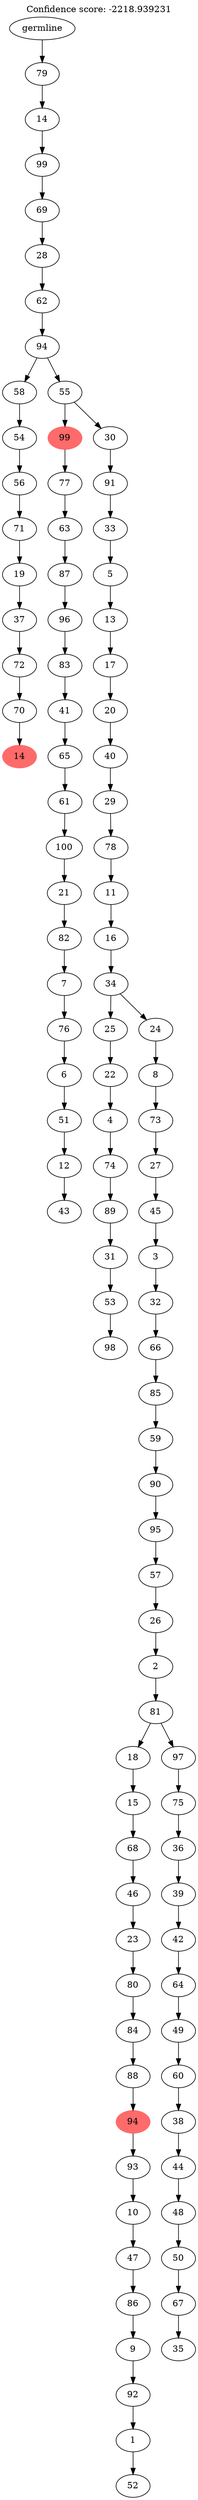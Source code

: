 digraph g {
	"102" -> "103";
	"103" [color=indianred1, style=filled, label="14"];
	"101" -> "102";
	"102" [label="70"];
	"100" -> "101";
	"101" [label="72"];
	"99" -> "100";
	"100" [label="37"];
	"98" -> "99";
	"99" [label="19"];
	"97" -> "98";
	"98" [label="71"];
	"96" -> "97";
	"97" [label="56"];
	"95" -> "96";
	"96" [label="54"];
	"93" -> "94";
	"94" [label="43"];
	"92" -> "93";
	"93" [label="12"];
	"91" -> "92";
	"92" [label="51"];
	"90" -> "91";
	"91" [label="6"];
	"89" -> "90";
	"90" [label="76"];
	"88" -> "89";
	"89" [label="7"];
	"87" -> "88";
	"88" [label="82"];
	"86" -> "87";
	"87" [label="21"];
	"85" -> "86";
	"86" [label="100"];
	"84" -> "85";
	"85" [label="61"];
	"83" -> "84";
	"84" [label="65"];
	"82" -> "83";
	"83" [label="41"];
	"81" -> "82";
	"82" [label="83"];
	"80" -> "81";
	"81" [label="96"];
	"79" -> "80";
	"80" [label="87"];
	"78" -> "79";
	"79" [label="63"];
	"77" -> "78";
	"78" [label="77"];
	"75" -> "76";
	"76" [label="98"];
	"74" -> "75";
	"75" [label="53"];
	"73" -> "74";
	"74" [label="31"];
	"72" -> "73";
	"73" [label="89"];
	"71" -> "72";
	"72" [label="74"];
	"70" -> "71";
	"71" [label="4"];
	"69" -> "70";
	"70" [label="22"];
	"67" -> "68";
	"68" [label="52"];
	"66" -> "67";
	"67" [label="1"];
	"65" -> "66";
	"66" [label="92"];
	"64" -> "65";
	"65" [label="9"];
	"63" -> "64";
	"64" [label="86"];
	"62" -> "63";
	"63" [label="47"];
	"61" -> "62";
	"62" [label="10"];
	"60" -> "61";
	"61" [label="93"];
	"59" -> "60";
	"60" [color=indianred1, style=filled, label="94"];
	"58" -> "59";
	"59" [label="88"];
	"57" -> "58";
	"58" [label="84"];
	"56" -> "57";
	"57" [label="80"];
	"55" -> "56";
	"56" [label="23"];
	"54" -> "55";
	"55" [label="46"];
	"53" -> "54";
	"54" [label="68"];
	"52" -> "53";
	"53" [label="15"];
	"50" -> "51";
	"51" [label="35"];
	"49" -> "50";
	"50" [label="67"];
	"48" -> "49";
	"49" [label="50"];
	"47" -> "48";
	"48" [label="48"];
	"46" -> "47";
	"47" [label="44"];
	"45" -> "46";
	"46" [label="38"];
	"44" -> "45";
	"45" [label="60"];
	"43" -> "44";
	"44" [label="49"];
	"42" -> "43";
	"43" [label="64"];
	"41" -> "42";
	"42" [label="42"];
	"40" -> "41";
	"41" [label="39"];
	"39" -> "40";
	"40" [label="36"];
	"38" -> "39";
	"39" [label="75"];
	"37" -> "38";
	"38" [label="97"];
	"37" -> "52";
	"52" [label="18"];
	"36" -> "37";
	"37" [label="81"];
	"35" -> "36";
	"36" [label="2"];
	"34" -> "35";
	"35" [label="26"];
	"33" -> "34";
	"34" [label="57"];
	"32" -> "33";
	"33" [label="95"];
	"31" -> "32";
	"32" [label="90"];
	"30" -> "31";
	"31" [label="59"];
	"29" -> "30";
	"30" [label="85"];
	"28" -> "29";
	"29" [label="66"];
	"27" -> "28";
	"28" [label="32"];
	"26" -> "27";
	"27" [label="3"];
	"25" -> "26";
	"26" [label="45"];
	"24" -> "25";
	"25" [label="27"];
	"23" -> "24";
	"24" [label="73"];
	"22" -> "23";
	"23" [label="8"];
	"21" -> "22";
	"22" [label="24"];
	"21" -> "69";
	"69" [label="25"];
	"20" -> "21";
	"21" [label="34"];
	"19" -> "20";
	"20" [label="16"];
	"18" -> "19";
	"19" [label="11"];
	"17" -> "18";
	"18" [label="78"];
	"16" -> "17";
	"17" [label="29"];
	"15" -> "16";
	"16" [label="40"];
	"14" -> "15";
	"15" [label="20"];
	"13" -> "14";
	"14" [label="17"];
	"12" -> "13";
	"13" [label="13"];
	"11" -> "12";
	"12" [label="5"];
	"10" -> "11";
	"11" [label="33"];
	"9" -> "10";
	"10" [label="91"];
	"8" -> "9";
	"9" [label="30"];
	"8" -> "77";
	"77" [color=indianred1, style=filled, label="99"];
	"7" -> "8";
	"8" [label="55"];
	"7" -> "95";
	"95" [label="58"];
	"6" -> "7";
	"7" [label="94"];
	"5" -> "6";
	"6" [label="62"];
	"4" -> "5";
	"5" [label="28"];
	"3" -> "4";
	"4" [label="69"];
	"2" -> "3";
	"3" [label="99"];
	"1" -> "2";
	"2" [label="14"];
	"0" -> "1";
	"1" [label="79"];
	"0" [label="germline"];
	labelloc="t";
	label="Confidence score: -2218.939231";
}
